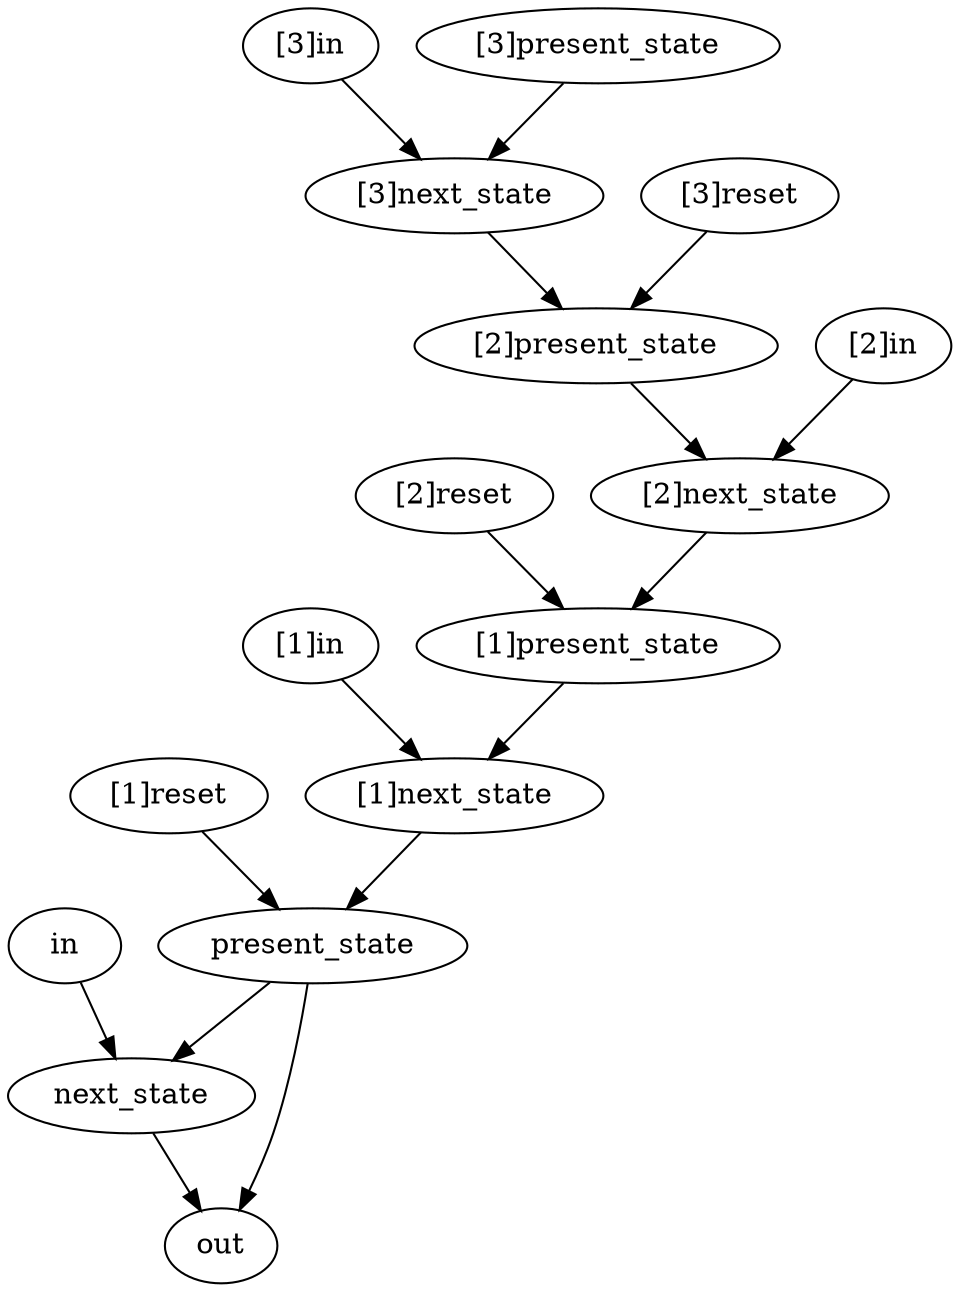 strict digraph "" {
	"[2]next_state"	[complexity=9,
		importance=3.5686275626,
		rank=0.396514173622];
	"[1]present_state"	[complexity=7,
		importance=3.29972006692,
		rank=0.471388580989];
	"[2]next_state" -> "[1]present_state";
	"[2]reset"	[complexity=8,
		importance=6.722689389,
		rank=0.840336173626];
	"[2]reset" -> "[1]present_state";
	"[3]in"	[complexity=16,
		importance=15.4397762633,
		rank=0.964986016454];
	"[3]next_state"	[complexity=12,
		importance=7.65826350405,
		rank=0.638188625338];
	"[3]in" -> "[3]next_state";
	"[2]present_state"	[complexity=10,
		importance=7.38935600837,
		rank=0.738935600837];
	"[2]present_state" -> "[2]next_state";
	"[1]next_state"	[complexity=6,
		importance=1.52380959188,
		rank=0.253968265313];
	present_state	[complexity=4,
		importance=1.2549020962,
		rank=0.313725524049];
	"[1]next_state" -> present_state;
	"[3]present_state"	[complexity=13,
		importance=15.5686278913,
		rank=1.19758676087];
	"[3]present_state" -> "[3]next_state";
	"[1]present_state" -> "[1]next_state";
	"[1]in"	[complexity=10,
		importance=3.17086843891,
		rank=0.317086843891];
	"[1]in" -> "[1]next_state";
	"[3]next_state" -> "[2]present_state";
	"[2]in"	[complexity=13,
		importance=7.26050438036,
		rank=0.558500336951];
	"[2]in" -> "[2]next_state";
	out	[complexity=0,
		importance=0.232493110835,
		rank=0.0];
	present_state -> out;
	next_state	[complexity=3,
		importance=0.501400606515,
		rank=0.167133535505];
	present_state -> next_state;
	in	[complexity=7,
		importance=1.12605046819,
		rank=0.160864352598];
	in -> next_state;
	"[1]reset"	[complexity=5,
		importance=2.63305344755,
		rank=0.526610689511];
	"[1]reset" -> present_state;
	"[3]reset"	[complexity=11,
		importance=14.9019612719,
		rank=1.35472375199];
	"[3]reset" -> "[2]present_state";
	next_state -> out;
}
